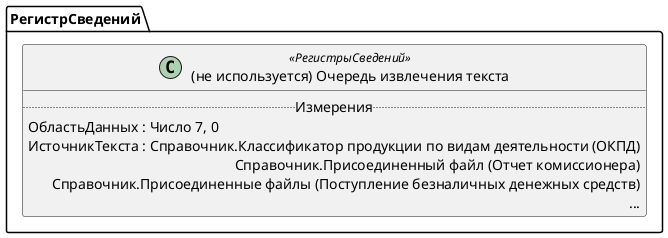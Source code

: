 ﻿@startuml УдалитьОчередьИзвлеченияТекста
'!include templates.wsd
'..\include templates.wsd
class РегистрСведений.УдалитьОчередьИзвлеченияТекста as "(не используется) Очередь извлечения текста" <<РегистрыСведений>>
{
..Измерения..
ОбластьДанных : Число 7, 0
ИсточникТекста : Справочник.Классификатор продукции по видам деятельности (ОКПД)\rСправочник.Присоединенный файл (Отчет комиссионера)\rСправочник.Присоединенные файлы (Поступление безналичных денежных средств)\r...
}
@enduml
